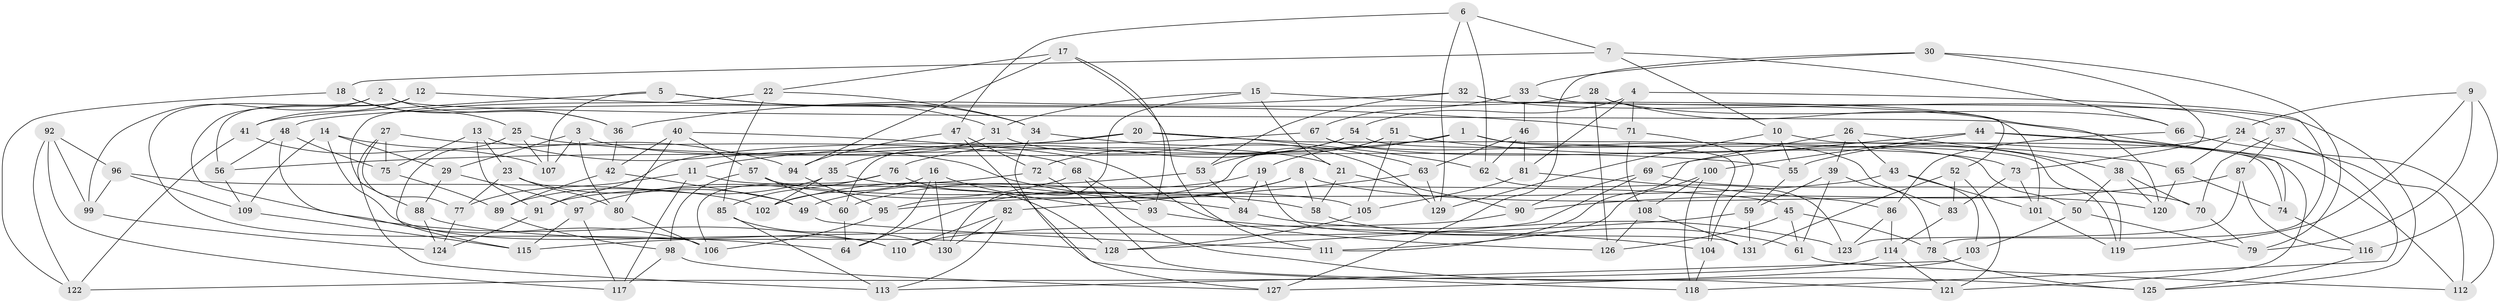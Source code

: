 // Generated by graph-tools (version 1.1) at 2025/58/03/09/25 04:58:57]
// undirected, 131 vertices, 262 edges
graph export_dot {
graph [start="1"]
  node [color=gray90,style=filled];
  1;
  2;
  3;
  4;
  5;
  6;
  7;
  8;
  9;
  10;
  11;
  12;
  13;
  14;
  15;
  16;
  17;
  18;
  19;
  20;
  21;
  22;
  23;
  24;
  25;
  26;
  27;
  28;
  29;
  30;
  31;
  32;
  33;
  34;
  35;
  36;
  37;
  38;
  39;
  40;
  41;
  42;
  43;
  44;
  45;
  46;
  47;
  48;
  49;
  50;
  51;
  52;
  53;
  54;
  55;
  56;
  57;
  58;
  59;
  60;
  61;
  62;
  63;
  64;
  65;
  66;
  67;
  68;
  69;
  70;
  71;
  72;
  73;
  74;
  75;
  76;
  77;
  78;
  79;
  80;
  81;
  82;
  83;
  84;
  85;
  86;
  87;
  88;
  89;
  90;
  91;
  92;
  93;
  94;
  95;
  96;
  97;
  98;
  99;
  100;
  101;
  102;
  103;
  104;
  105;
  106;
  107;
  108;
  109;
  110;
  111;
  112;
  113;
  114;
  115;
  116;
  117;
  118;
  119;
  120;
  121;
  122;
  123;
  124;
  125;
  126;
  127;
  128;
  129;
  130;
  131;
  1 -- 19;
  1 -- 119;
  1 -- 104;
  1 -- 11;
  2 -- 36;
  2 -- 99;
  2 -- 74;
  2 -- 64;
  3 -- 80;
  3 -- 29;
  3 -- 107;
  3 -- 21;
  4 -- 81;
  4 -- 78;
  4 -- 54;
  4 -- 71;
  5 -- 31;
  5 -- 34;
  5 -- 107;
  5 -- 41;
  6 -- 7;
  6 -- 62;
  6 -- 129;
  6 -- 47;
  7 -- 18;
  7 -- 10;
  7 -- 66;
  8 -- 58;
  8 -- 120;
  8 -- 49;
  8 -- 64;
  9 -- 24;
  9 -- 119;
  9 -- 116;
  9 -- 79;
  10 -- 74;
  10 -- 129;
  10 -- 55;
  11 -- 77;
  11 -- 45;
  11 -- 117;
  12 -- 56;
  12 -- 110;
  12 -- 71;
  12 -- 41;
  13 -- 91;
  13 -- 84;
  13 -- 75;
  13 -- 23;
  14 -- 29;
  14 -- 110;
  14 -- 94;
  14 -- 109;
  15 -- 130;
  15 -- 21;
  15 -- 31;
  15 -- 101;
  16 -- 130;
  16 -- 93;
  16 -- 102;
  16 -- 64;
  17 -- 93;
  17 -- 22;
  17 -- 111;
  17 -- 94;
  18 -- 25;
  18 -- 122;
  18 -- 36;
  19 -- 84;
  19 -- 131;
  19 -- 60;
  20 -- 56;
  20 -- 60;
  20 -- 62;
  20 -- 50;
  21 -- 90;
  21 -- 58;
  22 -- 88;
  22 -- 34;
  22 -- 85;
  23 -- 49;
  23 -- 80;
  23 -- 77;
  24 -- 65;
  24 -- 112;
  24 -- 55;
  25 -- 55;
  25 -- 107;
  25 -- 115;
  26 -- 43;
  26 -- 111;
  26 -- 39;
  26 -- 38;
  27 -- 113;
  27 -- 68;
  27 -- 75;
  27 -- 77;
  28 -- 126;
  28 -- 66;
  28 -- 48;
  28 -- 120;
  29 -- 97;
  29 -- 88;
  30 -- 127;
  30 -- 79;
  30 -- 33;
  30 -- 73;
  31 -- 35;
  31 -- 129;
  32 -- 36;
  32 -- 37;
  32 -- 52;
  32 -- 53;
  33 -- 46;
  33 -- 67;
  33 -- 125;
  34 -- 63;
  34 -- 127;
  35 -- 102;
  35 -- 58;
  35 -- 89;
  36 -- 42;
  37 -- 87;
  37 -- 118;
  37 -- 70;
  38 -- 50;
  38 -- 120;
  38 -- 70;
  39 -- 78;
  39 -- 59;
  39 -- 61;
  40 -- 126;
  40 -- 42;
  40 -- 57;
  40 -- 80;
  41 -- 122;
  41 -- 107;
  42 -- 49;
  42 -- 89;
  43 -- 95;
  43 -- 103;
  43 -- 101;
  44 -- 100;
  44 -- 121;
  44 -- 112;
  44 -- 69;
  45 -- 78;
  45 -- 61;
  45 -- 126;
  46 -- 63;
  46 -- 81;
  46 -- 62;
  47 -- 94;
  47 -- 72;
  47 -- 118;
  48 -- 75;
  48 -- 56;
  48 -- 106;
  49 -- 111;
  50 -- 103;
  50 -- 79;
  51 -- 53;
  51 -- 105;
  51 -- 95;
  51 -- 65;
  52 -- 83;
  52 -- 121;
  52 -- 131;
  53 -- 84;
  53 -- 102;
  54 -- 72;
  54 -- 76;
  54 -- 119;
  55 -- 59;
  56 -- 109;
  57 -- 98;
  57 -- 105;
  57 -- 60;
  58 -- 61;
  59 -- 131;
  59 -- 115;
  60 -- 64;
  61 -- 112;
  62 -- 123;
  63 -- 82;
  63 -- 129;
  65 -- 74;
  65 -- 120;
  66 -- 112;
  66 -- 86;
  67 -- 83;
  67 -- 91;
  67 -- 73;
  68 -- 93;
  68 -- 97;
  68 -- 125;
  69 -- 128;
  69 -- 70;
  69 -- 90;
  70 -- 79;
  71 -- 104;
  71 -- 108;
  72 -- 91;
  72 -- 121;
  73 -- 101;
  73 -- 83;
  74 -- 116;
  75 -- 89;
  76 -- 85;
  76 -- 128;
  76 -- 106;
  77 -- 124;
  78 -- 125;
  80 -- 106;
  81 -- 86;
  81 -- 105;
  82 -- 110;
  82 -- 130;
  82 -- 113;
  83 -- 114;
  84 -- 123;
  85 -- 130;
  85 -- 113;
  86 -- 123;
  86 -- 114;
  87 -- 123;
  87 -- 116;
  87 -- 90;
  88 -- 128;
  88 -- 124;
  89 -- 98;
  90 -- 110;
  91 -- 124;
  92 -- 122;
  92 -- 99;
  92 -- 117;
  92 -- 96;
  93 -- 104;
  94 -- 95;
  95 -- 106;
  96 -- 99;
  96 -- 109;
  96 -- 102;
  97 -- 115;
  97 -- 117;
  98 -- 127;
  98 -- 117;
  99 -- 124;
  100 -- 108;
  100 -- 111;
  100 -- 118;
  101 -- 119;
  103 -- 113;
  103 -- 127;
  104 -- 118;
  105 -- 128;
  108 -- 131;
  108 -- 126;
  109 -- 115;
  114 -- 121;
  114 -- 122;
  116 -- 125;
}
